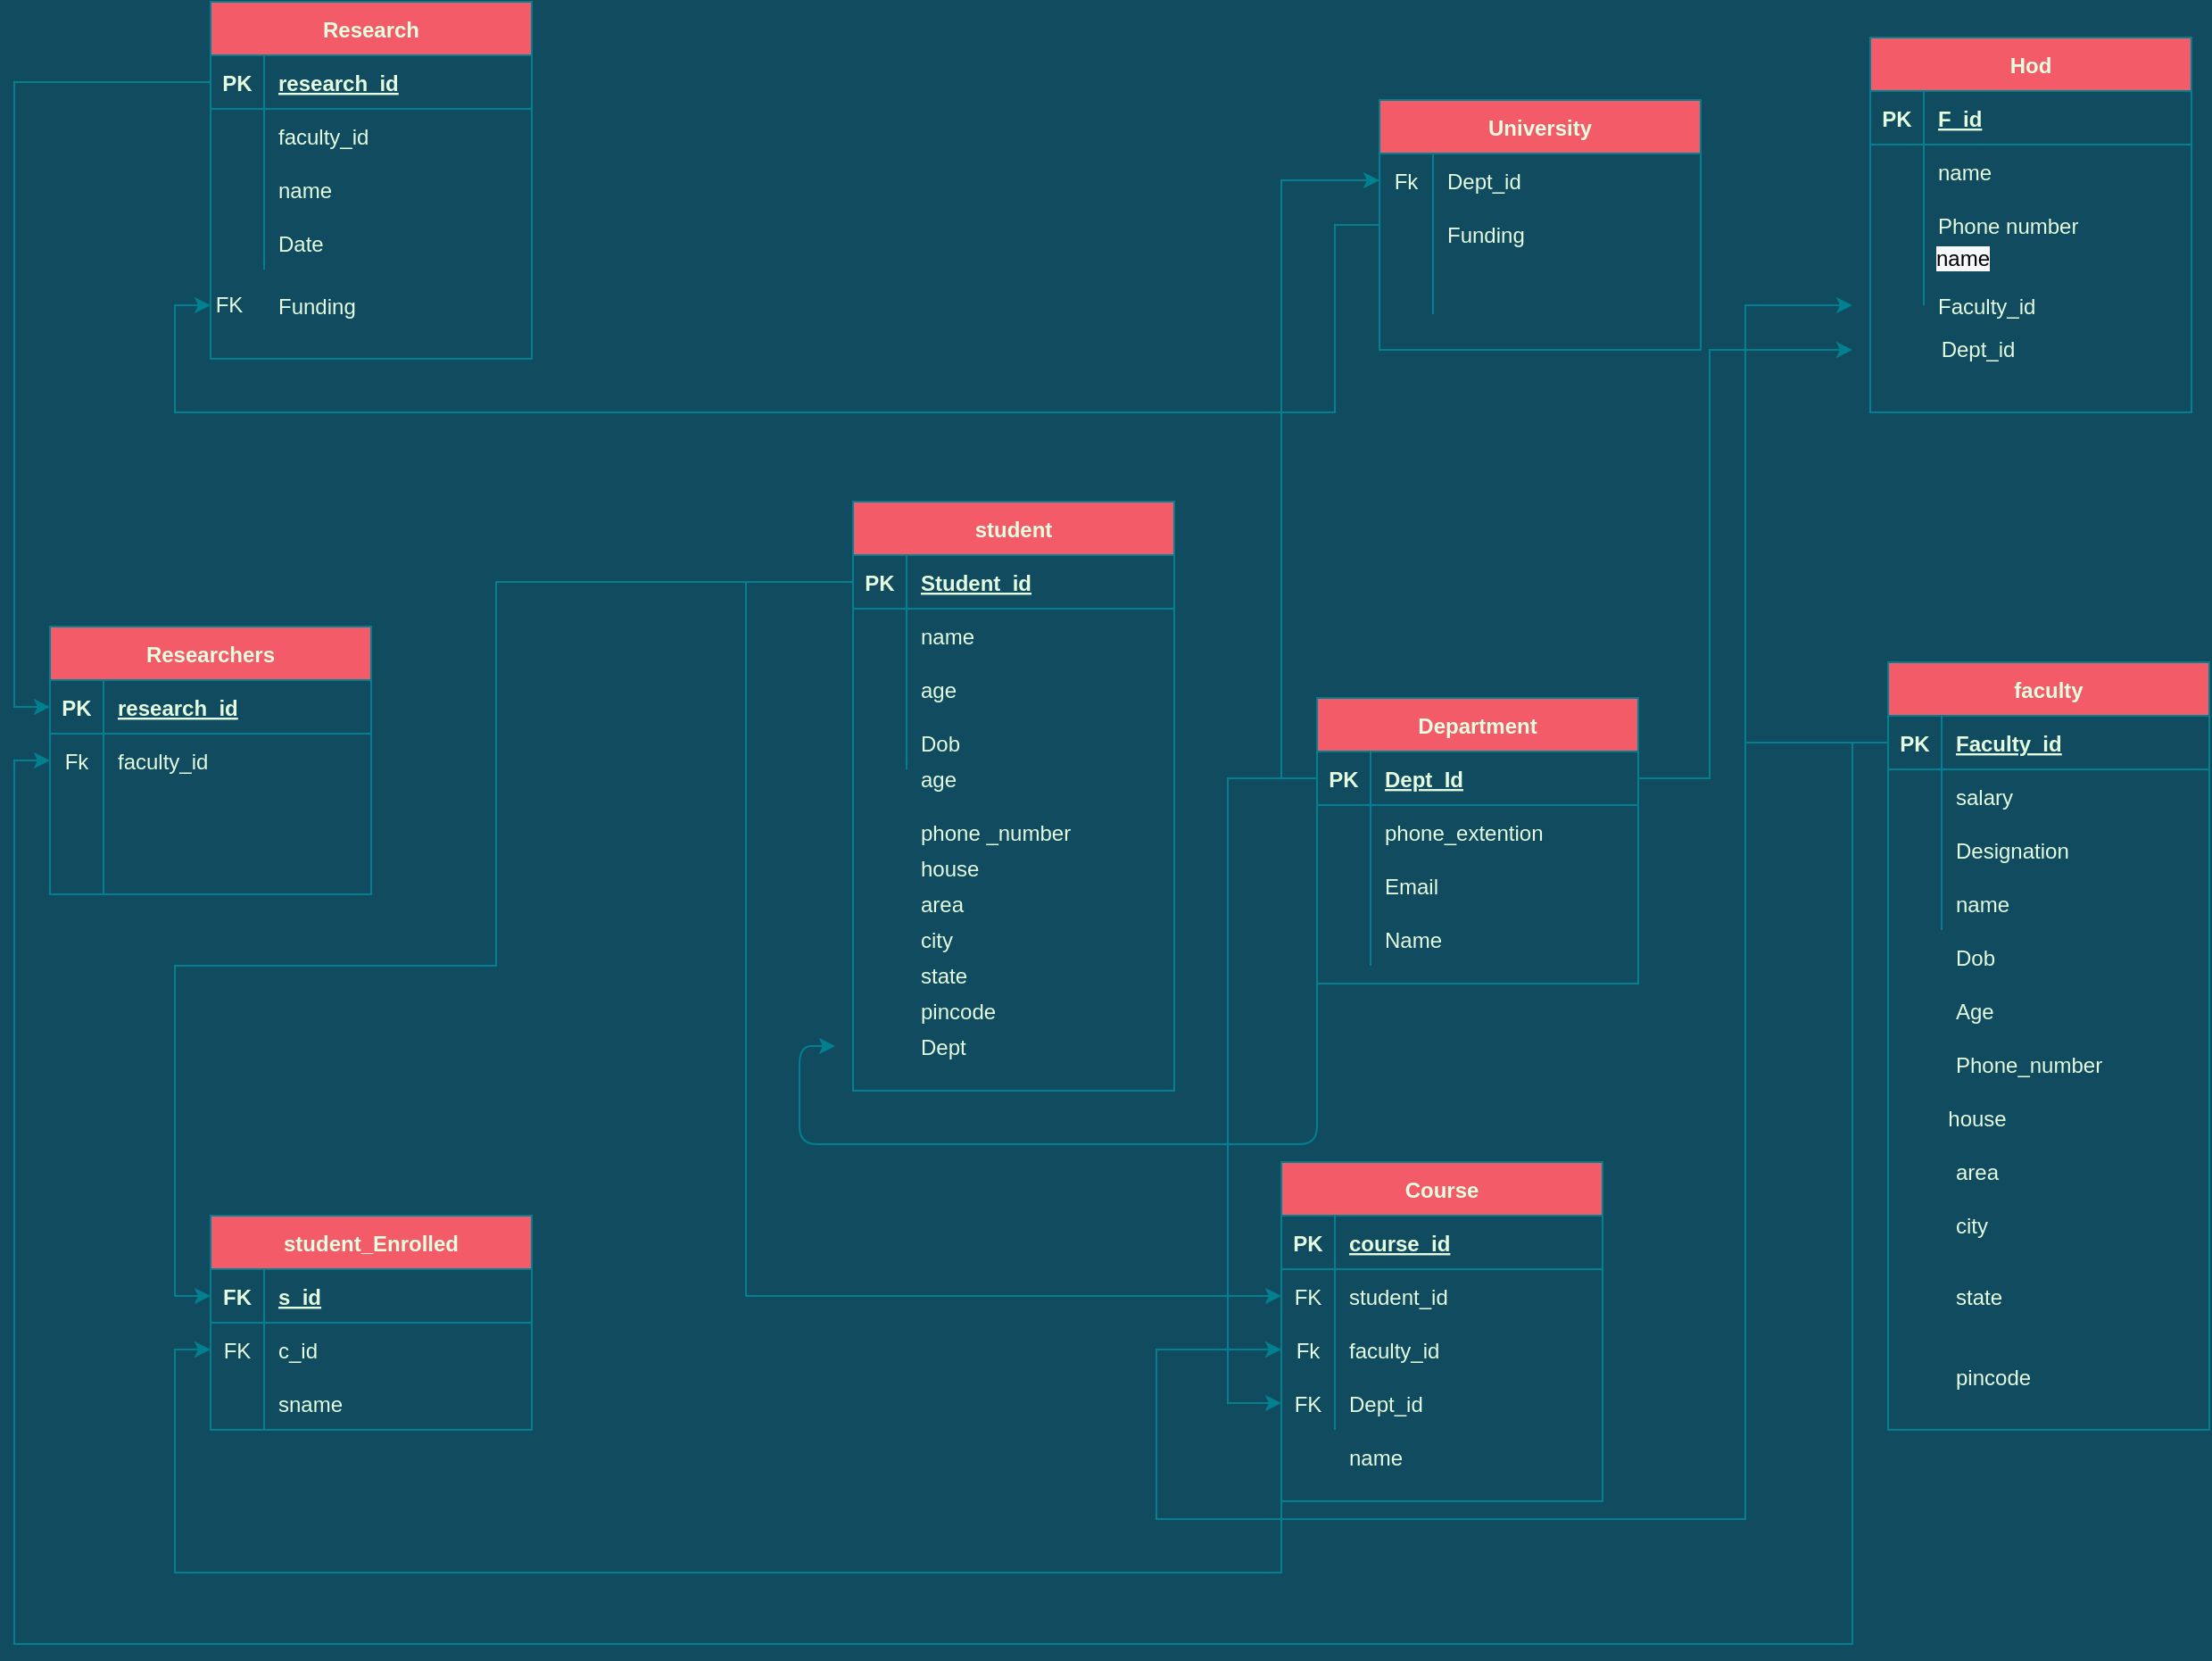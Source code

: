 <mxfile version="14.7.4" type="github">
  <diagram id="AIzQV7zUeaNafmBLSvh0" name="Page-1">
    <mxGraphModel dx="2231" dy="795" grid="1" gridSize="10" guides="1" tooltips="1" connect="1" arrows="1" fold="1" page="1" pageScale="1" pageWidth="850" pageHeight="1100" background="#114B5F" math="0" shadow="0">
      <root>
        <mxCell id="0" />
        <mxCell id="1" parent="0" />
        <mxCell id="xS_lr7cDpIve7zk9qNYF-29" value="student" style="shape=table;startSize=30;container=1;collapsible=1;childLayout=tableLayout;fixedRows=1;rowLines=0;fontStyle=1;align=center;resizeLast=1;fillColor=#F45B69;strokeColor=#028090;fontColor=#E4FDE1;" parent="1" vertex="1">
          <mxGeometry x="40" y="290" width="180" height="330" as="geometry" />
        </mxCell>
        <mxCell id="xS_lr7cDpIve7zk9qNYF-30" value="" style="shape=partialRectangle;collapsible=0;dropTarget=0;pointerEvents=0;fillColor=none;top=0;left=0;bottom=1;right=0;points=[[0,0.5],[1,0.5]];portConstraint=eastwest;strokeColor=#028090;fontColor=#E4FDE1;" parent="xS_lr7cDpIve7zk9qNYF-29" vertex="1">
          <mxGeometry y="30" width="180" height="30" as="geometry" />
        </mxCell>
        <mxCell id="xS_lr7cDpIve7zk9qNYF-31" value="PK" style="shape=partialRectangle;connectable=0;fillColor=none;top=0;left=0;bottom=0;right=0;fontStyle=1;overflow=hidden;strokeColor=#028090;fontColor=#E4FDE1;" parent="xS_lr7cDpIve7zk9qNYF-30" vertex="1">
          <mxGeometry width="30" height="30" as="geometry" />
        </mxCell>
        <mxCell id="xS_lr7cDpIve7zk9qNYF-32" value="Student_id" style="shape=partialRectangle;connectable=0;fillColor=none;top=0;left=0;bottom=0;right=0;align=left;spacingLeft=6;fontStyle=5;overflow=hidden;strokeColor=#028090;fontColor=#E4FDE1;" parent="xS_lr7cDpIve7zk9qNYF-30" vertex="1">
          <mxGeometry x="30" width="150" height="30" as="geometry" />
        </mxCell>
        <mxCell id="xS_lr7cDpIve7zk9qNYF-33" value="" style="shape=partialRectangle;collapsible=0;dropTarget=0;pointerEvents=0;fillColor=none;top=0;left=0;bottom=0;right=0;points=[[0,0.5],[1,0.5]];portConstraint=eastwest;strokeColor=#028090;fontColor=#E4FDE1;" parent="xS_lr7cDpIve7zk9qNYF-29" vertex="1">
          <mxGeometry y="60" width="180" height="30" as="geometry" />
        </mxCell>
        <mxCell id="xS_lr7cDpIve7zk9qNYF-34" value="" style="shape=partialRectangle;connectable=0;fillColor=none;top=0;left=0;bottom=0;right=0;editable=1;overflow=hidden;strokeColor=#028090;fontColor=#E4FDE1;" parent="xS_lr7cDpIve7zk9qNYF-33" vertex="1">
          <mxGeometry width="30" height="30" as="geometry" />
        </mxCell>
        <mxCell id="xS_lr7cDpIve7zk9qNYF-35" value="name" style="shape=partialRectangle;connectable=0;fillColor=none;top=0;left=0;bottom=0;right=0;align=left;spacingLeft=6;overflow=hidden;strokeColor=#028090;fontColor=#E4FDE1;" parent="xS_lr7cDpIve7zk9qNYF-33" vertex="1">
          <mxGeometry x="30" width="150" height="30" as="geometry" />
        </mxCell>
        <mxCell id="xS_lr7cDpIve7zk9qNYF-36" value="" style="shape=partialRectangle;collapsible=0;dropTarget=0;pointerEvents=0;fillColor=none;top=0;left=0;bottom=0;right=0;points=[[0,0.5],[1,0.5]];portConstraint=eastwest;strokeColor=#028090;fontColor=#E4FDE1;" parent="xS_lr7cDpIve7zk9qNYF-29" vertex="1">
          <mxGeometry y="90" width="180" height="30" as="geometry" />
        </mxCell>
        <mxCell id="xS_lr7cDpIve7zk9qNYF-37" value="" style="shape=partialRectangle;connectable=0;fillColor=none;top=0;left=0;bottom=0;right=0;editable=1;overflow=hidden;strokeColor=#028090;fontColor=#E4FDE1;" parent="xS_lr7cDpIve7zk9qNYF-36" vertex="1">
          <mxGeometry width="30" height="30" as="geometry" />
        </mxCell>
        <mxCell id="xS_lr7cDpIve7zk9qNYF-38" value="age" style="shape=partialRectangle;connectable=0;fillColor=none;top=0;left=0;bottom=0;right=0;align=left;spacingLeft=6;overflow=hidden;strokeColor=#028090;fontColor=#E4FDE1;" parent="xS_lr7cDpIve7zk9qNYF-36" vertex="1">
          <mxGeometry x="30" width="150" height="30" as="geometry" />
        </mxCell>
        <mxCell id="xS_lr7cDpIve7zk9qNYF-39" value="" style="shape=partialRectangle;collapsible=0;dropTarget=0;pointerEvents=0;fillColor=none;top=0;left=0;bottom=0;right=0;points=[[0,0.5],[1,0.5]];portConstraint=eastwest;strokeColor=#028090;fontColor=#E4FDE1;" parent="xS_lr7cDpIve7zk9qNYF-29" vertex="1">
          <mxGeometry y="120" width="180" height="30" as="geometry" />
        </mxCell>
        <mxCell id="xS_lr7cDpIve7zk9qNYF-40" value="" style="shape=partialRectangle;connectable=0;fillColor=none;top=0;left=0;bottom=0;right=0;editable=1;overflow=hidden;strokeColor=#028090;fontColor=#E4FDE1;" parent="xS_lr7cDpIve7zk9qNYF-39" vertex="1">
          <mxGeometry width="30" height="30" as="geometry" />
        </mxCell>
        <mxCell id="xS_lr7cDpIve7zk9qNYF-41" value="" style="shape=partialRectangle;connectable=0;fillColor=none;top=0;left=0;bottom=0;right=0;align=left;spacingLeft=6;overflow=hidden;strokeColor=#028090;fontColor=#E4FDE1;" parent="xS_lr7cDpIve7zk9qNYF-39" vertex="1">
          <mxGeometry x="30" width="150" height="30" as="geometry" />
        </mxCell>
        <mxCell id="xS_lr7cDpIve7zk9qNYF-46" value="faculty" style="shape=table;startSize=30;container=1;collapsible=1;childLayout=tableLayout;fixedRows=1;rowLines=0;fontStyle=1;align=center;resizeLast=1;fillColor=#F45B69;strokeColor=#028090;fontColor=#E4FDE1;" parent="1" vertex="1">
          <mxGeometry x="620" y="380" width="180" height="430" as="geometry" />
        </mxCell>
        <mxCell id="xS_lr7cDpIve7zk9qNYF-47" value="" style="shape=partialRectangle;collapsible=0;dropTarget=0;pointerEvents=0;fillColor=none;top=0;left=0;bottom=1;right=0;points=[[0,0.5],[1,0.5]];portConstraint=eastwest;strokeColor=#028090;fontColor=#E4FDE1;" parent="xS_lr7cDpIve7zk9qNYF-46" vertex="1">
          <mxGeometry y="30" width="180" height="30" as="geometry" />
        </mxCell>
        <mxCell id="xS_lr7cDpIve7zk9qNYF-48" value="PK" style="shape=partialRectangle;connectable=0;fillColor=none;top=0;left=0;bottom=0;right=0;fontStyle=1;overflow=hidden;strokeColor=#028090;fontColor=#E4FDE1;" parent="xS_lr7cDpIve7zk9qNYF-47" vertex="1">
          <mxGeometry width="30" height="30" as="geometry" />
        </mxCell>
        <mxCell id="xS_lr7cDpIve7zk9qNYF-49" value="Faculty_id" style="shape=partialRectangle;connectable=0;fillColor=none;top=0;left=0;bottom=0;right=0;align=left;spacingLeft=6;fontStyle=5;overflow=hidden;strokeColor=#028090;fontColor=#E4FDE1;" parent="xS_lr7cDpIve7zk9qNYF-47" vertex="1">
          <mxGeometry x="30" width="150" height="30" as="geometry" />
        </mxCell>
        <mxCell id="xS_lr7cDpIve7zk9qNYF-50" value="" style="shape=partialRectangle;collapsible=0;dropTarget=0;pointerEvents=0;fillColor=none;top=0;left=0;bottom=0;right=0;points=[[0,0.5],[1,0.5]];portConstraint=eastwest;strokeColor=#028090;fontColor=#E4FDE1;" parent="xS_lr7cDpIve7zk9qNYF-46" vertex="1">
          <mxGeometry y="60" width="180" height="30" as="geometry" />
        </mxCell>
        <mxCell id="xS_lr7cDpIve7zk9qNYF-51" value="" style="shape=partialRectangle;connectable=0;fillColor=none;top=0;left=0;bottom=0;right=0;editable=1;overflow=hidden;strokeColor=#028090;fontColor=#E4FDE1;" parent="xS_lr7cDpIve7zk9qNYF-50" vertex="1">
          <mxGeometry width="30" height="30" as="geometry" />
        </mxCell>
        <mxCell id="xS_lr7cDpIve7zk9qNYF-52" value="salary" style="shape=partialRectangle;connectable=0;fillColor=none;top=0;left=0;bottom=0;right=0;align=left;spacingLeft=6;overflow=hidden;strokeColor=#028090;fontColor=#E4FDE1;" parent="xS_lr7cDpIve7zk9qNYF-50" vertex="1">
          <mxGeometry x="30" width="150" height="30" as="geometry" />
        </mxCell>
        <mxCell id="xS_lr7cDpIve7zk9qNYF-53" value="" style="shape=partialRectangle;collapsible=0;dropTarget=0;pointerEvents=0;fillColor=none;top=0;left=0;bottom=0;right=0;points=[[0,0.5],[1,0.5]];portConstraint=eastwest;strokeColor=#028090;fontColor=#E4FDE1;" parent="xS_lr7cDpIve7zk9qNYF-46" vertex="1">
          <mxGeometry y="90" width="180" height="30" as="geometry" />
        </mxCell>
        <mxCell id="xS_lr7cDpIve7zk9qNYF-54" value="" style="shape=partialRectangle;connectable=0;fillColor=none;top=0;left=0;bottom=0;right=0;editable=1;overflow=hidden;strokeColor=#028090;fontColor=#E4FDE1;" parent="xS_lr7cDpIve7zk9qNYF-53" vertex="1">
          <mxGeometry width="30" height="30" as="geometry" />
        </mxCell>
        <mxCell id="xS_lr7cDpIve7zk9qNYF-55" value="Designation" style="shape=partialRectangle;connectable=0;fillColor=none;top=0;left=0;bottom=0;right=0;align=left;spacingLeft=6;overflow=hidden;strokeColor=#028090;fontColor=#E4FDE1;" parent="xS_lr7cDpIve7zk9qNYF-53" vertex="1">
          <mxGeometry x="30" width="150" height="30" as="geometry" />
        </mxCell>
        <mxCell id="xS_lr7cDpIve7zk9qNYF-56" value="" style="shape=partialRectangle;collapsible=0;dropTarget=0;pointerEvents=0;fillColor=none;top=0;left=0;bottom=0;right=0;points=[[0,0.5],[1,0.5]];portConstraint=eastwest;strokeColor=#028090;fontColor=#E4FDE1;" parent="xS_lr7cDpIve7zk9qNYF-46" vertex="1">
          <mxGeometry y="120" width="180" height="30" as="geometry" />
        </mxCell>
        <mxCell id="xS_lr7cDpIve7zk9qNYF-57" value="" style="shape=partialRectangle;connectable=0;fillColor=none;top=0;left=0;bottom=0;right=0;editable=1;overflow=hidden;strokeColor=#028090;fontColor=#E4FDE1;" parent="xS_lr7cDpIve7zk9qNYF-56" vertex="1">
          <mxGeometry width="30" height="30" as="geometry" />
        </mxCell>
        <mxCell id="xS_lr7cDpIve7zk9qNYF-58" value="name" style="shape=partialRectangle;connectable=0;fillColor=none;top=0;left=0;bottom=0;right=0;align=left;spacingLeft=6;overflow=hidden;strokeColor=#028090;fontColor=#E4FDE1;" parent="xS_lr7cDpIve7zk9qNYF-56" vertex="1">
          <mxGeometry x="30" width="150" height="30" as="geometry" />
        </mxCell>
        <mxCell id="xS_lr7cDpIve7zk9qNYF-59" value="" style="shape=partialRectangle;collapsible=0;dropTarget=0;pointerEvents=0;fillColor=none;top=0;left=0;bottom=0;right=0;points=[[0,0.5],[1,0.5]];portConstraint=eastwest;strokeColor=#028090;fontColor=#E4FDE1;" parent="1" vertex="1">
          <mxGeometry x="620" y="530" width="180" height="30" as="geometry" />
        </mxCell>
        <mxCell id="xS_lr7cDpIve7zk9qNYF-60" value="" style="shape=partialRectangle;connectable=0;fillColor=none;top=0;left=0;bottom=0;right=0;editable=1;overflow=hidden;strokeColor=#028090;fontColor=#E4FDE1;" parent="xS_lr7cDpIve7zk9qNYF-59" vertex="1">
          <mxGeometry width="30" height="30" as="geometry" />
        </mxCell>
        <mxCell id="xS_lr7cDpIve7zk9qNYF-61" value="Dob" style="shape=partialRectangle;connectable=0;fillColor=none;top=0;left=0;bottom=0;right=0;align=left;spacingLeft=6;overflow=hidden;strokeColor=#028090;fontColor=#E4FDE1;" parent="xS_lr7cDpIve7zk9qNYF-59" vertex="1">
          <mxGeometry x="30" width="150" height="30" as="geometry" />
        </mxCell>
        <mxCell id="xS_lr7cDpIve7zk9qNYF-62" value="" style="shape=partialRectangle;collapsible=0;dropTarget=0;pointerEvents=0;fillColor=none;top=0;left=0;bottom=0;right=0;points=[[0,0.5],[1,0.5]];portConstraint=eastwest;strokeColor=#028090;fontColor=#E4FDE1;" parent="1" vertex="1">
          <mxGeometry x="620" y="560" width="180" height="30" as="geometry" />
        </mxCell>
        <mxCell id="xS_lr7cDpIve7zk9qNYF-63" value="" style="shape=partialRectangle;connectable=0;fillColor=none;top=0;left=0;bottom=0;right=0;editable=1;overflow=hidden;strokeColor=#028090;fontColor=#E4FDE1;" parent="xS_lr7cDpIve7zk9qNYF-62" vertex="1">
          <mxGeometry width="30" height="30" as="geometry" />
        </mxCell>
        <mxCell id="xS_lr7cDpIve7zk9qNYF-64" value="" style="shape=partialRectangle;connectable=0;fillColor=none;top=0;left=0;bottom=0;right=0;align=left;spacingLeft=6;overflow=hidden;strokeColor=#028090;fontColor=#E4FDE1;" parent="xS_lr7cDpIve7zk9qNYF-62" vertex="1">
          <mxGeometry x="30" width="150" height="30" as="geometry" />
        </mxCell>
        <mxCell id="xS_lr7cDpIve7zk9qNYF-65" value="Course" style="shape=table;startSize=30;container=1;collapsible=1;childLayout=tableLayout;fixedRows=1;rowLines=0;fontStyle=1;align=center;resizeLast=1;fillColor=#F45B69;strokeColor=#028090;fontColor=#E4FDE1;" parent="1" vertex="1">
          <mxGeometry x="280" y="660" width="180" height="190" as="geometry" />
        </mxCell>
        <mxCell id="xS_lr7cDpIve7zk9qNYF-66" value="" style="shape=partialRectangle;collapsible=0;dropTarget=0;pointerEvents=0;fillColor=none;top=0;left=0;bottom=1;right=0;points=[[0,0.5],[1,0.5]];portConstraint=eastwest;strokeColor=#028090;fontColor=#E4FDE1;" parent="xS_lr7cDpIve7zk9qNYF-65" vertex="1">
          <mxGeometry y="30" width="180" height="30" as="geometry" />
        </mxCell>
        <mxCell id="xS_lr7cDpIve7zk9qNYF-67" value="PK" style="shape=partialRectangle;connectable=0;fillColor=none;top=0;left=0;bottom=0;right=0;fontStyle=1;overflow=hidden;strokeColor=#028090;fontColor=#E4FDE1;" parent="xS_lr7cDpIve7zk9qNYF-66" vertex="1">
          <mxGeometry width="30" height="30" as="geometry" />
        </mxCell>
        <mxCell id="xS_lr7cDpIve7zk9qNYF-68" value="course_id" style="shape=partialRectangle;connectable=0;fillColor=none;top=0;left=0;bottom=0;right=0;align=left;spacingLeft=6;fontStyle=5;overflow=hidden;strokeColor=#028090;fontColor=#E4FDE1;" parent="xS_lr7cDpIve7zk9qNYF-66" vertex="1">
          <mxGeometry x="30" width="150" height="30" as="geometry" />
        </mxCell>
        <mxCell id="xS_lr7cDpIve7zk9qNYF-69" value="" style="shape=partialRectangle;collapsible=0;dropTarget=0;pointerEvents=0;fillColor=none;top=0;left=0;bottom=0;right=0;points=[[0,0.5],[1,0.5]];portConstraint=eastwest;strokeColor=#028090;fontColor=#E4FDE1;" parent="xS_lr7cDpIve7zk9qNYF-65" vertex="1">
          <mxGeometry y="60" width="180" height="30" as="geometry" />
        </mxCell>
        <mxCell id="xS_lr7cDpIve7zk9qNYF-70" value="FK" style="shape=partialRectangle;connectable=0;fillColor=none;top=0;left=0;bottom=0;right=0;editable=1;overflow=hidden;strokeColor=#028090;fontColor=#E4FDE1;" parent="xS_lr7cDpIve7zk9qNYF-69" vertex="1">
          <mxGeometry width="30" height="30" as="geometry" />
        </mxCell>
        <mxCell id="xS_lr7cDpIve7zk9qNYF-71" value="student_id" style="shape=partialRectangle;connectable=0;fillColor=none;top=0;left=0;bottom=0;right=0;align=left;spacingLeft=6;overflow=hidden;strokeColor=#028090;fontColor=#E4FDE1;" parent="xS_lr7cDpIve7zk9qNYF-69" vertex="1">
          <mxGeometry x="30" width="150" height="30" as="geometry" />
        </mxCell>
        <mxCell id="xS_lr7cDpIve7zk9qNYF-72" value="" style="shape=partialRectangle;collapsible=0;dropTarget=0;pointerEvents=0;fillColor=none;top=0;left=0;bottom=0;right=0;points=[[0,0.5],[1,0.5]];portConstraint=eastwest;strokeColor=#028090;fontColor=#E4FDE1;" parent="xS_lr7cDpIve7zk9qNYF-65" vertex="1">
          <mxGeometry y="90" width="180" height="30" as="geometry" />
        </mxCell>
        <mxCell id="xS_lr7cDpIve7zk9qNYF-73" value="Fk" style="shape=partialRectangle;connectable=0;fillColor=none;top=0;left=0;bottom=0;right=0;editable=1;overflow=hidden;strokeColor=#028090;fontColor=#E4FDE1;" parent="xS_lr7cDpIve7zk9qNYF-72" vertex="1">
          <mxGeometry width="30" height="30" as="geometry" />
        </mxCell>
        <mxCell id="xS_lr7cDpIve7zk9qNYF-74" value="faculty_id" style="shape=partialRectangle;connectable=0;fillColor=none;top=0;left=0;bottom=0;right=0;align=left;spacingLeft=6;overflow=hidden;strokeColor=#028090;fontColor=#E4FDE1;" parent="xS_lr7cDpIve7zk9qNYF-72" vertex="1">
          <mxGeometry x="30" width="150" height="30" as="geometry" />
        </mxCell>
        <mxCell id="xS_lr7cDpIve7zk9qNYF-75" value="" style="shape=partialRectangle;collapsible=0;dropTarget=0;pointerEvents=0;fillColor=none;top=0;left=0;bottom=0;right=0;points=[[0,0.5],[1,0.5]];portConstraint=eastwest;strokeColor=#028090;fontColor=#E4FDE1;" parent="xS_lr7cDpIve7zk9qNYF-65" vertex="1">
          <mxGeometry y="120" width="180" height="30" as="geometry" />
        </mxCell>
        <mxCell id="xS_lr7cDpIve7zk9qNYF-76" value="FK" style="shape=partialRectangle;connectable=0;fillColor=none;top=0;left=0;bottom=0;right=0;editable=1;overflow=hidden;strokeColor=#028090;fontColor=#E4FDE1;" parent="xS_lr7cDpIve7zk9qNYF-75" vertex="1">
          <mxGeometry width="30" height="30" as="geometry" />
        </mxCell>
        <mxCell id="xS_lr7cDpIve7zk9qNYF-77" value="Dept_id" style="shape=partialRectangle;connectable=0;fillColor=none;top=0;left=0;bottom=0;right=0;align=left;spacingLeft=6;overflow=hidden;strokeColor=#028090;fontColor=#E4FDE1;" parent="xS_lr7cDpIve7zk9qNYF-75" vertex="1">
          <mxGeometry x="30" width="150" height="30" as="geometry" />
        </mxCell>
        <mxCell id="xS_lr7cDpIve7zk9qNYF-78" value="" style="shape=partialRectangle;collapsible=0;dropTarget=0;pointerEvents=0;fillColor=none;top=0;left=0;bottom=0;right=0;points=[[0,0.5],[1,0.5]];portConstraint=eastwest;strokeColor=#028090;fontColor=#E4FDE1;" parent="1" vertex="1">
          <mxGeometry x="40" y="410" width="180" height="30" as="geometry" />
        </mxCell>
        <mxCell id="xS_lr7cDpIve7zk9qNYF-79" value="" style="shape=partialRectangle;connectable=0;fillColor=none;top=0;left=0;bottom=0;right=0;editable=1;overflow=hidden;strokeColor=#028090;fontColor=#E4FDE1;" parent="xS_lr7cDpIve7zk9qNYF-78" vertex="1">
          <mxGeometry width="30" height="30" as="geometry" />
        </mxCell>
        <mxCell id="xS_lr7cDpIve7zk9qNYF-80" value="Dob" style="shape=partialRectangle;connectable=0;fillColor=none;top=0;left=0;bottom=0;right=0;align=left;spacingLeft=6;overflow=hidden;strokeColor=#028090;fontColor=#E4FDE1;" parent="xS_lr7cDpIve7zk9qNYF-78" vertex="1">
          <mxGeometry x="30" width="150" height="30" as="geometry" />
        </mxCell>
        <mxCell id="xS_lr7cDpIve7zk9qNYF-81" value="" style="shape=partialRectangle;collapsible=0;dropTarget=0;pointerEvents=0;fillColor=none;top=0;left=0;bottom=0;right=0;points=[[0,0.5],[1,0.5]];portConstraint=eastwest;strokeColor=#028090;fontColor=#E4FDE1;" parent="1" vertex="1">
          <mxGeometry x="40" y="460" width="180" height="30" as="geometry" />
        </mxCell>
        <mxCell id="xS_lr7cDpIve7zk9qNYF-82" value="" style="shape=partialRectangle;connectable=0;fillColor=none;top=0;left=0;bottom=0;right=0;editable=1;overflow=hidden;strokeColor=#028090;fontColor=#E4FDE1;" parent="xS_lr7cDpIve7zk9qNYF-81" vertex="1">
          <mxGeometry width="30" height="30" as="geometry" />
        </mxCell>
        <mxCell id="xS_lr7cDpIve7zk9qNYF-83" value="phone _number" style="shape=partialRectangle;connectable=0;fillColor=none;top=0;left=0;bottom=0;right=0;align=left;spacingLeft=6;overflow=hidden;strokeColor=#028090;fontColor=#E4FDE1;" parent="xS_lr7cDpIve7zk9qNYF-81" vertex="1">
          <mxGeometry x="30" width="150" height="30" as="geometry" />
        </mxCell>
        <mxCell id="xS_lr7cDpIve7zk9qNYF-84" value="" style="shape=partialRectangle;collapsible=0;dropTarget=0;pointerEvents=0;fillColor=none;top=0;left=0;bottom=0;right=0;points=[[0,0.5],[1,0.5]];portConstraint=eastwest;strokeColor=#028090;fontColor=#E4FDE1;" parent="1" vertex="1">
          <mxGeometry x="620" y="560" width="180" height="30" as="geometry" />
        </mxCell>
        <mxCell id="xS_lr7cDpIve7zk9qNYF-85" value="" style="shape=partialRectangle;connectable=0;fillColor=none;top=0;left=0;bottom=0;right=0;editable=1;overflow=hidden;strokeColor=#028090;fontColor=#E4FDE1;" parent="xS_lr7cDpIve7zk9qNYF-84" vertex="1">
          <mxGeometry width="30" height="30" as="geometry" />
        </mxCell>
        <mxCell id="xS_lr7cDpIve7zk9qNYF-86" value="Age" style="shape=partialRectangle;connectable=0;fillColor=none;top=0;left=0;bottom=0;right=0;align=left;spacingLeft=6;overflow=hidden;strokeColor=#028090;fontColor=#E4FDE1;" parent="xS_lr7cDpIve7zk9qNYF-84" vertex="1">
          <mxGeometry x="30" width="150" height="30" as="geometry" />
        </mxCell>
        <mxCell id="xS_lr7cDpIve7zk9qNYF-100" value="Department" style="shape=table;startSize=30;container=1;collapsible=1;childLayout=tableLayout;fixedRows=1;rowLines=0;fontStyle=1;align=center;resizeLast=1;fillColor=#F45B69;strokeColor=#028090;fontColor=#E4FDE1;" parent="1" vertex="1">
          <mxGeometry x="300" y="400" width="180" height="160" as="geometry" />
        </mxCell>
        <mxCell id="xS_lr7cDpIve7zk9qNYF-101" value="" style="shape=partialRectangle;collapsible=0;dropTarget=0;pointerEvents=0;fillColor=none;top=0;left=0;bottom=1;right=0;points=[[0,0.5],[1,0.5]];portConstraint=eastwest;strokeColor=#028090;fontColor=#E4FDE1;" parent="xS_lr7cDpIve7zk9qNYF-100" vertex="1">
          <mxGeometry y="30" width="180" height="30" as="geometry" />
        </mxCell>
        <mxCell id="xS_lr7cDpIve7zk9qNYF-102" value="PK" style="shape=partialRectangle;connectable=0;fillColor=none;top=0;left=0;bottom=0;right=0;fontStyle=1;overflow=hidden;strokeColor=#028090;fontColor=#E4FDE1;" parent="xS_lr7cDpIve7zk9qNYF-101" vertex="1">
          <mxGeometry width="30" height="30" as="geometry" />
        </mxCell>
        <mxCell id="xS_lr7cDpIve7zk9qNYF-103" value="Dept_Id" style="shape=partialRectangle;connectable=0;fillColor=none;top=0;left=0;bottom=0;right=0;align=left;spacingLeft=6;fontStyle=5;overflow=hidden;strokeColor=#028090;fontColor=#E4FDE1;" parent="xS_lr7cDpIve7zk9qNYF-101" vertex="1">
          <mxGeometry x="30" width="150" height="30" as="geometry" />
        </mxCell>
        <mxCell id="xS_lr7cDpIve7zk9qNYF-104" value="" style="shape=partialRectangle;collapsible=0;dropTarget=0;pointerEvents=0;fillColor=none;top=0;left=0;bottom=0;right=0;points=[[0,0.5],[1,0.5]];portConstraint=eastwest;strokeColor=#028090;fontColor=#E4FDE1;" parent="xS_lr7cDpIve7zk9qNYF-100" vertex="1">
          <mxGeometry y="60" width="180" height="30" as="geometry" />
        </mxCell>
        <mxCell id="xS_lr7cDpIve7zk9qNYF-105" value="" style="shape=partialRectangle;connectable=0;fillColor=none;top=0;left=0;bottom=0;right=0;editable=1;overflow=hidden;strokeColor=#028090;fontColor=#E4FDE1;" parent="xS_lr7cDpIve7zk9qNYF-104" vertex="1">
          <mxGeometry width="30" height="30" as="geometry" />
        </mxCell>
        <mxCell id="xS_lr7cDpIve7zk9qNYF-106" value="phone_extention" style="shape=partialRectangle;connectable=0;fillColor=none;top=0;left=0;bottom=0;right=0;align=left;spacingLeft=6;overflow=hidden;strokeColor=#028090;fontColor=#E4FDE1;" parent="xS_lr7cDpIve7zk9qNYF-104" vertex="1">
          <mxGeometry x="30" width="150" height="30" as="geometry" />
        </mxCell>
        <mxCell id="xS_lr7cDpIve7zk9qNYF-107" value="" style="shape=partialRectangle;collapsible=0;dropTarget=0;pointerEvents=0;fillColor=none;top=0;left=0;bottom=0;right=0;points=[[0,0.5],[1,0.5]];portConstraint=eastwest;strokeColor=#028090;fontColor=#E4FDE1;" parent="xS_lr7cDpIve7zk9qNYF-100" vertex="1">
          <mxGeometry y="90" width="180" height="30" as="geometry" />
        </mxCell>
        <mxCell id="xS_lr7cDpIve7zk9qNYF-108" value="" style="shape=partialRectangle;connectable=0;fillColor=none;top=0;left=0;bottom=0;right=0;editable=1;overflow=hidden;strokeColor=#028090;fontColor=#E4FDE1;" parent="xS_lr7cDpIve7zk9qNYF-107" vertex="1">
          <mxGeometry width="30" height="30" as="geometry" />
        </mxCell>
        <mxCell id="xS_lr7cDpIve7zk9qNYF-109" value="Email" style="shape=partialRectangle;connectable=0;fillColor=none;top=0;left=0;bottom=0;right=0;align=left;spacingLeft=6;overflow=hidden;strokeColor=#028090;fontColor=#E4FDE1;" parent="xS_lr7cDpIve7zk9qNYF-107" vertex="1">
          <mxGeometry x="30" width="150" height="30" as="geometry" />
        </mxCell>
        <mxCell id="xS_lr7cDpIve7zk9qNYF-110" value="" style="shape=partialRectangle;collapsible=0;dropTarget=0;pointerEvents=0;fillColor=none;top=0;left=0;bottom=0;right=0;points=[[0,0.5],[1,0.5]];portConstraint=eastwest;strokeColor=#028090;fontColor=#E4FDE1;" parent="xS_lr7cDpIve7zk9qNYF-100" vertex="1">
          <mxGeometry y="120" width="180" height="30" as="geometry" />
        </mxCell>
        <mxCell id="xS_lr7cDpIve7zk9qNYF-111" value="" style="shape=partialRectangle;connectable=0;fillColor=none;top=0;left=0;bottom=0;right=0;editable=1;overflow=hidden;strokeColor=#028090;fontColor=#E4FDE1;" parent="xS_lr7cDpIve7zk9qNYF-110" vertex="1">
          <mxGeometry width="30" height="30" as="geometry" />
        </mxCell>
        <mxCell id="xS_lr7cDpIve7zk9qNYF-112" value="Name" style="shape=partialRectangle;connectable=0;fillColor=none;top=0;left=0;bottom=0;right=0;align=left;spacingLeft=6;overflow=hidden;strokeColor=#028090;fontColor=#E4FDE1;" parent="xS_lr7cDpIve7zk9qNYF-110" vertex="1">
          <mxGeometry x="30" width="150" height="30" as="geometry" />
        </mxCell>
        <mxCell id="xS_lr7cDpIve7zk9qNYF-113" value="University" style="shape=table;startSize=30;container=1;collapsible=1;childLayout=tableLayout;fixedRows=1;rowLines=0;fontStyle=1;align=center;resizeLast=1;fillColor=#F45B69;strokeColor=#028090;fontColor=#E4FDE1;" parent="1" vertex="1">
          <mxGeometry x="335" y="65" width="180" height="140" as="geometry" />
        </mxCell>
        <mxCell id="xS_lr7cDpIve7zk9qNYF-117" value="" style="shape=partialRectangle;collapsible=0;dropTarget=0;pointerEvents=0;fillColor=none;top=0;left=0;bottom=0;right=0;points=[[0,0.5],[1,0.5]];portConstraint=eastwest;strokeColor=#028090;fontColor=#E4FDE1;" parent="xS_lr7cDpIve7zk9qNYF-113" vertex="1">
          <mxGeometry y="30" width="180" height="30" as="geometry" />
        </mxCell>
        <mxCell id="xS_lr7cDpIve7zk9qNYF-118" value="Fk" style="shape=partialRectangle;connectable=0;fillColor=none;top=0;left=0;bottom=0;right=0;editable=1;overflow=hidden;strokeColor=#028090;fontColor=#E4FDE1;" parent="xS_lr7cDpIve7zk9qNYF-117" vertex="1">
          <mxGeometry width="30" height="30" as="geometry" />
        </mxCell>
        <mxCell id="xS_lr7cDpIve7zk9qNYF-119" value="Dept_id" style="shape=partialRectangle;connectable=0;fillColor=none;top=0;left=0;bottom=0;right=0;align=left;spacingLeft=6;overflow=hidden;strokeColor=#028090;fontColor=#E4FDE1;" parent="xS_lr7cDpIve7zk9qNYF-117" vertex="1">
          <mxGeometry x="30" width="150" height="30" as="geometry" />
        </mxCell>
        <mxCell id="xS_lr7cDpIve7zk9qNYF-120" value="" style="shape=partialRectangle;collapsible=0;dropTarget=0;pointerEvents=0;fillColor=none;top=0;left=0;bottom=0;right=0;points=[[0,0.5],[1,0.5]];portConstraint=eastwest;strokeColor=#028090;fontColor=#E4FDE1;" parent="xS_lr7cDpIve7zk9qNYF-113" vertex="1">
          <mxGeometry y="60" width="180" height="30" as="geometry" />
        </mxCell>
        <mxCell id="xS_lr7cDpIve7zk9qNYF-121" value="" style="shape=partialRectangle;connectable=0;fillColor=none;top=0;left=0;bottom=0;right=0;editable=1;overflow=hidden;strokeColor=#028090;fontColor=#E4FDE1;" parent="xS_lr7cDpIve7zk9qNYF-120" vertex="1">
          <mxGeometry width="30" height="30" as="geometry" />
        </mxCell>
        <mxCell id="xS_lr7cDpIve7zk9qNYF-122" value="Funding" style="shape=partialRectangle;connectable=0;fillColor=none;top=0;left=0;bottom=0;right=0;align=left;spacingLeft=6;overflow=hidden;strokeColor=#028090;fontColor=#E4FDE1;" parent="xS_lr7cDpIve7zk9qNYF-120" vertex="1">
          <mxGeometry x="30" width="150" height="30" as="geometry" />
        </mxCell>
        <mxCell id="xS_lr7cDpIve7zk9qNYF-123" value="" style="shape=partialRectangle;collapsible=0;dropTarget=0;pointerEvents=0;fillColor=none;top=0;left=0;bottom=0;right=0;points=[[0,0.5],[1,0.5]];portConstraint=eastwest;strokeColor=#028090;fontColor=#E4FDE1;" parent="xS_lr7cDpIve7zk9qNYF-113" vertex="1">
          <mxGeometry y="90" width="180" height="30" as="geometry" />
        </mxCell>
        <mxCell id="xS_lr7cDpIve7zk9qNYF-124" value="" style="shape=partialRectangle;connectable=0;fillColor=none;top=0;left=0;bottom=0;right=0;editable=1;overflow=hidden;strokeColor=#028090;fontColor=#E4FDE1;" parent="xS_lr7cDpIve7zk9qNYF-123" vertex="1">
          <mxGeometry width="30" height="30" as="geometry" />
        </mxCell>
        <mxCell id="xS_lr7cDpIve7zk9qNYF-125" value="" style="shape=partialRectangle;connectable=0;fillColor=none;top=0;left=0;bottom=0;right=0;align=left;spacingLeft=6;overflow=hidden;strokeColor=#028090;fontColor=#E4FDE1;" parent="xS_lr7cDpIve7zk9qNYF-123" vertex="1">
          <mxGeometry x="30" width="150" height="30" as="geometry" />
        </mxCell>
        <mxCell id="xS_lr7cDpIve7zk9qNYF-126" value="name" style="shape=partialRectangle;connectable=0;fillColor=none;top=0;left=0;bottom=0;right=0;align=left;spacingLeft=6;overflow=hidden;strokeColor=#028090;fontColor=#E4FDE1;" parent="1" vertex="1">
          <mxGeometry x="310" y="810" width="150" height="30" as="geometry" />
        </mxCell>
        <mxCell id="xS_lr7cDpIve7zk9qNYF-127" value="house" style="shape=partialRectangle;collapsible=0;dropTarget=0;pointerEvents=0;fillColor=none;top=0;left=0;bottom=0;right=0;points=[[0,0.5],[1,0.5]];portConstraint=eastwest;strokeColor=#028090;fontColor=#E4FDE1;" parent="1" vertex="1">
          <mxGeometry x="580" y="620" width="180" height="30" as="geometry" />
        </mxCell>
        <mxCell id="xS_lr7cDpIve7zk9qNYF-128" value="" style="shape=partialRectangle;connectable=0;fillColor=none;top=0;left=0;bottom=0;right=0;editable=1;overflow=hidden;strokeColor=#028090;fontColor=#E4FDE1;" parent="xS_lr7cDpIve7zk9qNYF-127" vertex="1">
          <mxGeometry width="30" height="30" as="geometry" />
        </mxCell>
        <mxCell id="xS_lr7cDpIve7zk9qNYF-129" value="" style="shape=partialRectangle;connectable=0;fillColor=none;top=0;left=0;bottom=0;right=0;align=left;spacingLeft=6;overflow=hidden;strokeColor=#028090;fontColor=#E4FDE1;" parent="xS_lr7cDpIve7zk9qNYF-127" vertex="1">
          <mxGeometry x="30" width="150" height="30" as="geometry" />
        </mxCell>
        <mxCell id="xS_lr7cDpIve7zk9qNYF-130" value="" style="shape=partialRectangle;collapsible=0;dropTarget=0;pointerEvents=0;fillColor=none;top=0;left=0;bottom=0;right=0;points=[[0,0.5],[1,0.5]];portConstraint=eastwest;strokeColor=#028090;fontColor=#E4FDE1;" parent="1" vertex="1">
          <mxGeometry x="620" y="650" width="180" height="30" as="geometry" />
        </mxCell>
        <mxCell id="xS_lr7cDpIve7zk9qNYF-131" value="" style="shape=partialRectangle;connectable=0;fillColor=none;top=0;left=0;bottom=0;right=0;editable=1;overflow=hidden;strokeColor=#028090;fontColor=#E4FDE1;" parent="xS_lr7cDpIve7zk9qNYF-130" vertex="1">
          <mxGeometry width="30" height="30" as="geometry" />
        </mxCell>
        <mxCell id="xS_lr7cDpIve7zk9qNYF-132" value="area" style="shape=partialRectangle;connectable=0;fillColor=none;top=0;left=0;bottom=0;right=0;align=left;spacingLeft=6;overflow=hidden;strokeColor=#028090;fontColor=#E4FDE1;" parent="xS_lr7cDpIve7zk9qNYF-130" vertex="1">
          <mxGeometry x="30" width="150" height="30" as="geometry" />
        </mxCell>
        <mxCell id="xS_lr7cDpIve7zk9qNYF-133" value="" style="shape=partialRectangle;collapsible=0;dropTarget=0;pointerEvents=0;fillColor=none;top=0;left=0;bottom=0;right=0;points=[[0,0.5],[1,0.5]];portConstraint=eastwest;strokeColor=#028090;fontColor=#E4FDE1;" parent="1" vertex="1">
          <mxGeometry x="620" y="770" width="180" height="20" as="geometry" />
        </mxCell>
        <mxCell id="xS_lr7cDpIve7zk9qNYF-134" value="" style="shape=partialRectangle;connectable=0;fillColor=none;top=0;left=0;bottom=0;right=0;editable=1;overflow=hidden;strokeColor=#028090;fontColor=#E4FDE1;" parent="xS_lr7cDpIve7zk9qNYF-133" vertex="1">
          <mxGeometry width="30" height="20" as="geometry" />
        </mxCell>
        <mxCell id="xS_lr7cDpIve7zk9qNYF-135" value="pincode" style="shape=partialRectangle;connectable=0;fillColor=none;top=0;left=0;bottom=0;right=0;align=left;spacingLeft=6;overflow=hidden;strokeColor=#028090;fontColor=#E4FDE1;" parent="xS_lr7cDpIve7zk9qNYF-133" vertex="1">
          <mxGeometry x="30" width="150" height="20" as="geometry" />
        </mxCell>
        <mxCell id="xS_lr7cDpIve7zk9qNYF-136" value="" style="shape=partialRectangle;collapsible=0;dropTarget=0;pointerEvents=0;fillColor=none;top=0;left=0;bottom=0;right=0;points=[[0,0.5],[1,0.5]];portConstraint=eastwest;strokeColor=#028090;fontColor=#E4FDE1;" parent="1" vertex="1">
          <mxGeometry x="620" y="680" width="180" height="30" as="geometry" />
        </mxCell>
        <mxCell id="xS_lr7cDpIve7zk9qNYF-137" value="" style="shape=partialRectangle;connectable=0;fillColor=none;top=0;left=0;bottom=0;right=0;editable=1;overflow=hidden;strokeColor=#028090;fontColor=#E4FDE1;" parent="xS_lr7cDpIve7zk9qNYF-136" vertex="1">
          <mxGeometry width="30" height="30" as="geometry" />
        </mxCell>
        <mxCell id="xS_lr7cDpIve7zk9qNYF-138" value="city" style="shape=partialRectangle;connectable=0;fillColor=none;top=0;left=0;bottom=0;right=0;align=left;spacingLeft=6;overflow=hidden;strokeColor=#028090;fontColor=#E4FDE1;" parent="xS_lr7cDpIve7zk9qNYF-136" vertex="1">
          <mxGeometry x="30" width="150" height="30" as="geometry" />
        </mxCell>
        <mxCell id="xS_lr7cDpIve7zk9qNYF-142" value="" style="shape=partialRectangle;collapsible=0;dropTarget=0;pointerEvents=0;fillColor=none;top=0;left=0;bottom=0;right=0;points=[[0,0.5],[1,0.5]];portConstraint=eastwest;strokeColor=#028090;fontColor=#E4FDE1;" parent="1" vertex="1">
          <mxGeometry x="620" y="720" width="180" height="30" as="geometry" />
        </mxCell>
        <mxCell id="xS_lr7cDpIve7zk9qNYF-143" value="" style="shape=partialRectangle;connectable=0;fillColor=none;top=0;left=0;bottom=0;right=0;editable=1;overflow=hidden;strokeColor=#028090;fontColor=#E4FDE1;" parent="xS_lr7cDpIve7zk9qNYF-142" vertex="1">
          <mxGeometry width="30" height="30" as="geometry" />
        </mxCell>
        <mxCell id="xS_lr7cDpIve7zk9qNYF-144" value="state" style="shape=partialRectangle;connectable=0;fillColor=none;top=0;left=0;bottom=0;right=0;align=left;spacingLeft=6;overflow=hidden;strokeColor=#028090;fontColor=#E4FDE1;" parent="xS_lr7cDpIve7zk9qNYF-142" vertex="1">
          <mxGeometry x="30" width="150" height="30" as="geometry" />
        </mxCell>
        <mxCell id="xS_lr7cDpIve7zk9qNYF-145" value="" style="shape=partialRectangle;collapsible=0;dropTarget=0;pointerEvents=0;fillColor=none;top=0;left=0;bottom=0;right=0;points=[[0,0.5],[1,0.5]];portConstraint=eastwest;strokeColor=#028090;fontColor=#E4FDE1;" parent="1" vertex="1">
          <mxGeometry x="620" y="590" width="180" height="30" as="geometry" />
        </mxCell>
        <mxCell id="xS_lr7cDpIve7zk9qNYF-146" value="" style="shape=partialRectangle;connectable=0;fillColor=none;top=0;left=0;bottom=0;right=0;editable=1;overflow=hidden;strokeColor=#028090;fontColor=#E4FDE1;" parent="xS_lr7cDpIve7zk9qNYF-145" vertex="1">
          <mxGeometry width="30" height="30" as="geometry" />
        </mxCell>
        <mxCell id="xS_lr7cDpIve7zk9qNYF-147" value="Phone_number" style="shape=partialRectangle;connectable=0;fillColor=none;top=0;left=0;bottom=0;right=0;align=left;spacingLeft=6;overflow=hidden;strokeColor=#028090;fontColor=#E4FDE1;" parent="xS_lr7cDpIve7zk9qNYF-145" vertex="1">
          <mxGeometry x="30" width="150" height="30" as="geometry" />
        </mxCell>
        <mxCell id="xS_lr7cDpIve7zk9qNYF-150" value="" style="shape=partialRectangle;collapsible=0;dropTarget=0;pointerEvents=0;fillColor=none;top=0;left=0;bottom=0;right=0;points=[[0,0.5],[1,0.5]];portConstraint=eastwest;strokeColor=#028090;fontColor=#E4FDE1;" parent="1" vertex="1">
          <mxGeometry x="40" y="480" width="180" height="30" as="geometry" />
        </mxCell>
        <mxCell id="xS_lr7cDpIve7zk9qNYF-151" value="" style="shape=partialRectangle;connectable=0;fillColor=none;top=0;left=0;bottom=0;right=0;editable=1;overflow=hidden;strokeColor=#028090;fontColor=#E4FDE1;" parent="xS_lr7cDpIve7zk9qNYF-150" vertex="1">
          <mxGeometry width="30" height="30" as="geometry" />
        </mxCell>
        <mxCell id="xS_lr7cDpIve7zk9qNYF-152" value="house" style="shape=partialRectangle;connectable=0;fillColor=none;top=0;left=0;bottom=0;right=0;align=left;spacingLeft=6;overflow=hidden;strokeColor=#028090;fontColor=#E4FDE1;" parent="xS_lr7cDpIve7zk9qNYF-150" vertex="1">
          <mxGeometry x="30" width="150" height="30" as="geometry" />
        </mxCell>
        <mxCell id="xS_lr7cDpIve7zk9qNYF-153" value="" style="shape=partialRectangle;collapsible=0;dropTarget=0;pointerEvents=0;fillColor=none;top=0;left=0;bottom=0;right=0;points=[[0,0.5],[1,0.5]];portConstraint=eastwest;strokeColor=#028090;fontColor=#E4FDE1;" parent="1" vertex="1">
          <mxGeometry x="40" y="430" width="180" height="30" as="geometry" />
        </mxCell>
        <mxCell id="xS_lr7cDpIve7zk9qNYF-154" value="" style="shape=partialRectangle;connectable=0;fillColor=none;top=0;left=0;bottom=0;right=0;editable=1;overflow=hidden;strokeColor=#028090;fontColor=#E4FDE1;" parent="xS_lr7cDpIve7zk9qNYF-153" vertex="1">
          <mxGeometry width="30" height="30" as="geometry" />
        </mxCell>
        <mxCell id="xS_lr7cDpIve7zk9qNYF-155" value="age" style="shape=partialRectangle;connectable=0;fillColor=none;top=0;left=0;bottom=0;right=0;align=left;spacingLeft=6;overflow=hidden;strokeColor=#028090;fontColor=#E4FDE1;" parent="xS_lr7cDpIve7zk9qNYF-153" vertex="1">
          <mxGeometry x="30" width="150" height="30" as="geometry" />
        </mxCell>
        <mxCell id="xS_lr7cDpIve7zk9qNYF-156" style="edgeStyle=orthogonalEdgeStyle;rounded=0;orthogonalLoop=1;jettySize=auto;html=1;exitX=0;exitY=0.5;exitDx=0;exitDy=0;entryX=0;entryY=0.5;entryDx=0;entryDy=0;strokeColor=#028090;fontColor=#E4FDE1;labelBackgroundColor=#114B5F;" parent="1" source="xS_lr7cDpIve7zk9qNYF-30" target="xS_lr7cDpIve7zk9qNYF-69" edge="1">
          <mxGeometry relative="1" as="geometry">
            <mxPoint x="270" y="740" as="targetPoint" />
            <Array as="points">
              <mxPoint x="-20" y="335" />
              <mxPoint x="-20" y="735" />
            </Array>
          </mxGeometry>
        </mxCell>
        <mxCell id="xS_lr7cDpIve7zk9qNYF-157" style="edgeStyle=orthogonalEdgeStyle;rounded=0;orthogonalLoop=1;jettySize=auto;html=1;exitX=0;exitY=0.5;exitDx=0;exitDy=0;entryX=0;entryY=0.5;entryDx=0;entryDy=0;strokeColor=#028090;fontColor=#E4FDE1;labelBackgroundColor=#114B5F;" parent="1" source="xS_lr7cDpIve7zk9qNYF-47" target="xS_lr7cDpIve7zk9qNYF-72" edge="1">
          <mxGeometry relative="1" as="geometry">
            <mxPoint x="210" y="760" as="targetPoint" />
            <Array as="points">
              <mxPoint x="540" y="425" />
              <mxPoint x="540" y="860" />
              <mxPoint x="210" y="860" />
              <mxPoint x="210" y="765" />
            </Array>
          </mxGeometry>
        </mxCell>
        <mxCell id="xS_lr7cDpIve7zk9qNYF-159" style="edgeStyle=orthogonalEdgeStyle;rounded=0;orthogonalLoop=1;jettySize=auto;html=1;exitX=0;exitY=0.5;exitDx=0;exitDy=0;entryX=0;entryY=0.5;entryDx=0;entryDy=0;strokeColor=#028090;fontColor=#E4FDE1;labelBackgroundColor=#114B5F;" parent="1" source="xS_lr7cDpIve7zk9qNYF-101" target="xS_lr7cDpIve7zk9qNYF-75" edge="1">
          <mxGeometry relative="1" as="geometry">
            <mxPoint x="240" y="800" as="targetPoint" />
            <Array as="points">
              <mxPoint x="250" y="445" />
              <mxPoint x="250" y="795" />
            </Array>
          </mxGeometry>
        </mxCell>
        <mxCell id="xS_lr7cDpIve7zk9qNYF-160" value="Hod" style="shape=table;startSize=30;container=1;collapsible=1;childLayout=tableLayout;fixedRows=1;rowLines=0;fontStyle=1;align=center;resizeLast=1;fillColor=#F45B69;strokeColor=#028090;fontColor=#E4FDE1;" parent="1" vertex="1">
          <mxGeometry x="610" y="30" width="180" height="210" as="geometry" />
        </mxCell>
        <mxCell id="xS_lr7cDpIve7zk9qNYF-161" value="" style="shape=partialRectangle;collapsible=0;dropTarget=0;pointerEvents=0;fillColor=none;top=0;left=0;bottom=1;right=0;points=[[0,0.5],[1,0.5]];portConstraint=eastwest;strokeColor=#028090;fontColor=#E4FDE1;" parent="xS_lr7cDpIve7zk9qNYF-160" vertex="1">
          <mxGeometry y="30" width="180" height="30" as="geometry" />
        </mxCell>
        <mxCell id="xS_lr7cDpIve7zk9qNYF-162" value="PK" style="shape=partialRectangle;connectable=0;fillColor=none;top=0;left=0;bottom=0;right=0;fontStyle=1;overflow=hidden;strokeColor=#028090;fontColor=#E4FDE1;" parent="xS_lr7cDpIve7zk9qNYF-161" vertex="1">
          <mxGeometry width="30" height="30" as="geometry" />
        </mxCell>
        <mxCell id="xS_lr7cDpIve7zk9qNYF-163" value="F_id" style="shape=partialRectangle;connectable=0;fillColor=none;top=0;left=0;bottom=0;right=0;align=left;spacingLeft=6;fontStyle=5;overflow=hidden;strokeColor=#028090;fontColor=#E4FDE1;" parent="xS_lr7cDpIve7zk9qNYF-161" vertex="1">
          <mxGeometry x="30" width="150" height="30" as="geometry" />
        </mxCell>
        <mxCell id="xS_lr7cDpIve7zk9qNYF-164" value="" style="shape=partialRectangle;collapsible=0;dropTarget=0;pointerEvents=0;fillColor=none;top=0;left=0;bottom=0;right=0;points=[[0,0.5],[1,0.5]];portConstraint=eastwest;strokeColor=#028090;fontColor=#E4FDE1;" parent="xS_lr7cDpIve7zk9qNYF-160" vertex="1">
          <mxGeometry y="60" width="180" height="30" as="geometry" />
        </mxCell>
        <mxCell id="xS_lr7cDpIve7zk9qNYF-165" value="" style="shape=partialRectangle;connectable=0;fillColor=none;top=0;left=0;bottom=0;right=0;editable=1;overflow=hidden;strokeColor=#028090;fontColor=#E4FDE1;" parent="xS_lr7cDpIve7zk9qNYF-164" vertex="1">
          <mxGeometry width="30" height="30" as="geometry" />
        </mxCell>
        <mxCell id="xS_lr7cDpIve7zk9qNYF-166" value="name" style="shape=partialRectangle;connectable=0;fillColor=none;top=0;left=0;bottom=0;right=0;align=left;spacingLeft=6;overflow=hidden;strokeColor=#028090;fontColor=#E4FDE1;" parent="xS_lr7cDpIve7zk9qNYF-164" vertex="1">
          <mxGeometry x="30" width="150" height="30" as="geometry" />
        </mxCell>
        <mxCell id="xS_lr7cDpIve7zk9qNYF-167" value="" style="shape=partialRectangle;collapsible=0;dropTarget=0;pointerEvents=0;fillColor=none;top=0;left=0;bottom=0;right=0;points=[[0,0.5],[1,0.5]];portConstraint=eastwest;strokeColor=#028090;fontColor=#E4FDE1;" parent="xS_lr7cDpIve7zk9qNYF-160" vertex="1">
          <mxGeometry y="90" width="180" height="30" as="geometry" />
        </mxCell>
        <mxCell id="xS_lr7cDpIve7zk9qNYF-168" value="" style="shape=partialRectangle;connectable=0;fillColor=none;top=0;left=0;bottom=0;right=0;editable=1;overflow=hidden;strokeColor=#028090;fontColor=#E4FDE1;" parent="xS_lr7cDpIve7zk9qNYF-167" vertex="1">
          <mxGeometry width="30" height="30" as="geometry" />
        </mxCell>
        <mxCell id="xS_lr7cDpIve7zk9qNYF-169" value="Phone number" style="shape=partialRectangle;connectable=0;fillColor=none;top=0;left=0;bottom=0;right=0;align=left;spacingLeft=6;overflow=hidden;strokeColor=#028090;fontColor=#E4FDE1;" parent="xS_lr7cDpIve7zk9qNYF-167" vertex="1">
          <mxGeometry x="30" width="150" height="30" as="geometry" />
        </mxCell>
        <mxCell id="xS_lr7cDpIve7zk9qNYF-170" value="" style="shape=partialRectangle;collapsible=0;dropTarget=0;pointerEvents=0;fillColor=none;top=0;left=0;bottom=0;right=0;points=[[0,0.5],[1,0.5]];portConstraint=eastwest;strokeColor=#028090;fontColor=#E4FDE1;" parent="xS_lr7cDpIve7zk9qNYF-160" vertex="1">
          <mxGeometry y="120" width="180" height="30" as="geometry" />
        </mxCell>
        <mxCell id="xS_lr7cDpIve7zk9qNYF-171" value="" style="shape=partialRectangle;connectable=0;fillColor=none;top=0;left=0;bottom=0;right=0;editable=1;overflow=hidden;strokeColor=#028090;fontColor=#E4FDE1;" parent="xS_lr7cDpIve7zk9qNYF-170" vertex="1">
          <mxGeometry width="30" height="30" as="geometry" />
        </mxCell>
        <mxCell id="xS_lr7cDpIve7zk9qNYF-172" value="" style="shape=partialRectangle;connectable=0;fillColor=none;top=0;left=0;bottom=0;right=0;align=left;spacingLeft=6;overflow=hidden;strokeColor=#028090;fontColor=#E4FDE1;" parent="xS_lr7cDpIve7zk9qNYF-170" vertex="1">
          <mxGeometry x="30" width="150" height="30" as="geometry" />
        </mxCell>
        <mxCell id="pw6W-h8T3FxFi5064eeH-2" value="Research" style="shape=table;startSize=30;container=1;collapsible=1;childLayout=tableLayout;fixedRows=1;rowLines=0;fontStyle=1;align=center;resizeLast=1;fillColor=#F45B69;strokeColor=#028090;fontColor=#E4FDE1;" vertex="1" parent="1">
          <mxGeometry x="-320" y="10" width="180" height="200" as="geometry" />
        </mxCell>
        <mxCell id="pw6W-h8T3FxFi5064eeH-3" value="" style="shape=partialRectangle;collapsible=0;dropTarget=0;pointerEvents=0;fillColor=none;top=0;left=0;bottom=1;right=0;points=[[0,0.5],[1,0.5]];portConstraint=eastwest;strokeColor=#028090;fontColor=#E4FDE1;" vertex="1" parent="pw6W-h8T3FxFi5064eeH-2">
          <mxGeometry y="30" width="180" height="30" as="geometry" />
        </mxCell>
        <mxCell id="pw6W-h8T3FxFi5064eeH-4" value="PK" style="shape=partialRectangle;connectable=0;fillColor=none;top=0;left=0;bottom=0;right=0;fontStyle=1;overflow=hidden;strokeColor=#028090;fontColor=#E4FDE1;" vertex="1" parent="pw6W-h8T3FxFi5064eeH-3">
          <mxGeometry width="30" height="30" as="geometry" />
        </mxCell>
        <mxCell id="pw6W-h8T3FxFi5064eeH-5" value="research_id" style="shape=partialRectangle;connectable=0;fillColor=none;top=0;left=0;bottom=0;right=0;align=left;spacingLeft=6;fontStyle=5;overflow=hidden;strokeColor=#028090;fontColor=#E4FDE1;" vertex="1" parent="pw6W-h8T3FxFi5064eeH-3">
          <mxGeometry x="30" width="150" height="30" as="geometry" />
        </mxCell>
        <mxCell id="pw6W-h8T3FxFi5064eeH-6" value="" style="shape=partialRectangle;collapsible=0;dropTarget=0;pointerEvents=0;fillColor=none;top=0;left=0;bottom=0;right=0;points=[[0,0.5],[1,0.5]];portConstraint=eastwest;strokeColor=#028090;fontColor=#E4FDE1;" vertex="1" parent="pw6W-h8T3FxFi5064eeH-2">
          <mxGeometry y="60" width="180" height="30" as="geometry" />
        </mxCell>
        <mxCell id="pw6W-h8T3FxFi5064eeH-7" value="" style="shape=partialRectangle;connectable=0;fillColor=none;top=0;left=0;bottom=0;right=0;editable=1;overflow=hidden;strokeColor=#028090;fontColor=#E4FDE1;" vertex="1" parent="pw6W-h8T3FxFi5064eeH-6">
          <mxGeometry width="30" height="30" as="geometry" />
        </mxCell>
        <mxCell id="pw6W-h8T3FxFi5064eeH-8" value="faculty_id" style="shape=partialRectangle;connectable=0;fillColor=none;top=0;left=0;bottom=0;right=0;align=left;spacingLeft=6;overflow=hidden;strokeColor=#028090;fontColor=#E4FDE1;" vertex="1" parent="pw6W-h8T3FxFi5064eeH-6">
          <mxGeometry x="30" width="150" height="30" as="geometry" />
        </mxCell>
        <mxCell id="pw6W-h8T3FxFi5064eeH-9" value="" style="shape=partialRectangle;collapsible=0;dropTarget=0;pointerEvents=0;fillColor=none;top=0;left=0;bottom=0;right=0;points=[[0,0.5],[1,0.5]];portConstraint=eastwest;strokeColor=#028090;fontColor=#E4FDE1;" vertex="1" parent="pw6W-h8T3FxFi5064eeH-2">
          <mxGeometry y="90" width="180" height="30" as="geometry" />
        </mxCell>
        <mxCell id="pw6W-h8T3FxFi5064eeH-10" value="" style="shape=partialRectangle;connectable=0;fillColor=none;top=0;left=0;bottom=0;right=0;editable=1;overflow=hidden;strokeColor=#028090;fontColor=#E4FDE1;" vertex="1" parent="pw6W-h8T3FxFi5064eeH-9">
          <mxGeometry width="30" height="30" as="geometry" />
        </mxCell>
        <mxCell id="pw6W-h8T3FxFi5064eeH-11" value="name" style="shape=partialRectangle;connectable=0;fillColor=none;top=0;left=0;bottom=0;right=0;align=left;spacingLeft=6;overflow=hidden;strokeColor=#028090;fontColor=#E4FDE1;" vertex="1" parent="pw6W-h8T3FxFi5064eeH-9">
          <mxGeometry x="30" width="150" height="30" as="geometry" />
        </mxCell>
        <mxCell id="pw6W-h8T3FxFi5064eeH-12" value="" style="shape=partialRectangle;collapsible=0;dropTarget=0;pointerEvents=0;fillColor=none;top=0;left=0;bottom=0;right=0;points=[[0,0.5],[1,0.5]];portConstraint=eastwest;strokeColor=#028090;fontColor=#E4FDE1;" vertex="1" parent="pw6W-h8T3FxFi5064eeH-2">
          <mxGeometry y="120" width="180" height="30" as="geometry" />
        </mxCell>
        <mxCell id="pw6W-h8T3FxFi5064eeH-13" value="" style="shape=partialRectangle;connectable=0;fillColor=none;top=0;left=0;bottom=0;right=0;editable=1;overflow=hidden;strokeColor=#028090;fontColor=#E4FDE1;" vertex="1" parent="pw6W-h8T3FxFi5064eeH-12">
          <mxGeometry width="30" height="30" as="geometry" />
        </mxCell>
        <mxCell id="pw6W-h8T3FxFi5064eeH-14" value="Date" style="shape=partialRectangle;connectable=0;fillColor=none;top=0;left=0;bottom=0;right=0;align=left;spacingLeft=6;overflow=hidden;strokeColor=#028090;fontColor=#E4FDE1;" vertex="1" parent="pw6W-h8T3FxFi5064eeH-12">
          <mxGeometry x="30" width="150" height="30" as="geometry" />
        </mxCell>
        <mxCell id="pw6W-h8T3FxFi5064eeH-19" value="Funding" style="shape=partialRectangle;connectable=0;fillColor=none;top=0;left=0;bottom=0;right=0;align=left;spacingLeft=6;overflow=hidden;strokeColor=#028090;fontColor=#E4FDE1;" vertex="1" parent="1">
          <mxGeometry x="-290" y="165" width="150" height="30" as="geometry" />
        </mxCell>
        <mxCell id="pw6W-h8T3FxFi5064eeH-20" style="edgeStyle=orthogonalEdgeStyle;rounded=0;orthogonalLoop=1;jettySize=auto;html=1;exitX=0;exitY=0.5;exitDx=0;exitDy=0;strokeColor=#028090;fontColor=#E4FDE1;labelBackgroundColor=#114B5F;" edge="1" parent="1" source="xS_lr7cDpIve7zk9qNYF-120">
          <mxGeometry relative="1" as="geometry">
            <mxPoint x="-320" y="180" as="targetPoint" />
            <Array as="points">
              <mxPoint x="310" y="135" />
              <mxPoint x="310" y="240" />
              <mxPoint x="-340" y="240" />
              <mxPoint x="-340" y="180" />
            </Array>
          </mxGeometry>
        </mxCell>
        <mxCell id="pw6W-h8T3FxFi5064eeH-22" value="Researchers" style="shape=table;startSize=30;container=1;collapsible=1;childLayout=tableLayout;fixedRows=1;rowLines=0;fontStyle=1;align=center;resizeLast=1;fillColor=#F45B69;strokeColor=#028090;fontColor=#E4FDE1;" vertex="1" parent="1">
          <mxGeometry x="-410" y="360" width="180" height="150" as="geometry" />
        </mxCell>
        <mxCell id="pw6W-h8T3FxFi5064eeH-23" value="" style="shape=partialRectangle;collapsible=0;dropTarget=0;pointerEvents=0;fillColor=none;top=0;left=0;bottom=1;right=0;points=[[0,0.5],[1,0.5]];portConstraint=eastwest;strokeColor=#028090;fontColor=#E4FDE1;" vertex="1" parent="pw6W-h8T3FxFi5064eeH-22">
          <mxGeometry y="30" width="180" height="30" as="geometry" />
        </mxCell>
        <mxCell id="pw6W-h8T3FxFi5064eeH-24" value="PK" style="shape=partialRectangle;connectable=0;fillColor=none;top=0;left=0;bottom=0;right=0;fontStyle=1;overflow=hidden;strokeColor=#028090;fontColor=#E4FDE1;" vertex="1" parent="pw6W-h8T3FxFi5064eeH-23">
          <mxGeometry width="30" height="30" as="geometry" />
        </mxCell>
        <mxCell id="pw6W-h8T3FxFi5064eeH-25" value="research_id" style="shape=partialRectangle;connectable=0;fillColor=none;top=0;left=0;bottom=0;right=0;align=left;spacingLeft=6;fontStyle=5;overflow=hidden;strokeColor=#028090;fontColor=#E4FDE1;" vertex="1" parent="pw6W-h8T3FxFi5064eeH-23">
          <mxGeometry x="30" width="150" height="30" as="geometry" />
        </mxCell>
        <mxCell id="pw6W-h8T3FxFi5064eeH-26" value="" style="shape=partialRectangle;collapsible=0;dropTarget=0;pointerEvents=0;fillColor=none;top=0;left=0;bottom=0;right=0;points=[[0,0.5],[1,0.5]];portConstraint=eastwest;strokeColor=#028090;fontColor=#E4FDE1;" vertex="1" parent="pw6W-h8T3FxFi5064eeH-22">
          <mxGeometry y="60" width="180" height="30" as="geometry" />
        </mxCell>
        <mxCell id="pw6W-h8T3FxFi5064eeH-27" value="Fk" style="shape=partialRectangle;connectable=0;fillColor=none;top=0;left=0;bottom=0;right=0;editable=1;overflow=hidden;strokeColor=#028090;fontColor=#E4FDE1;" vertex="1" parent="pw6W-h8T3FxFi5064eeH-26">
          <mxGeometry width="30" height="30" as="geometry" />
        </mxCell>
        <mxCell id="pw6W-h8T3FxFi5064eeH-28" value="faculty_id" style="shape=partialRectangle;connectable=0;fillColor=none;top=0;left=0;bottom=0;right=0;align=left;spacingLeft=6;overflow=hidden;strokeColor=#028090;fontColor=#E4FDE1;" vertex="1" parent="pw6W-h8T3FxFi5064eeH-26">
          <mxGeometry x="30" width="150" height="30" as="geometry" />
        </mxCell>
        <mxCell id="pw6W-h8T3FxFi5064eeH-29" value="" style="shape=partialRectangle;collapsible=0;dropTarget=0;pointerEvents=0;fillColor=none;top=0;left=0;bottom=0;right=0;points=[[0,0.5],[1,0.5]];portConstraint=eastwest;strokeColor=#028090;fontColor=#E4FDE1;" vertex="1" parent="pw6W-h8T3FxFi5064eeH-22">
          <mxGeometry y="90" width="180" height="30" as="geometry" />
        </mxCell>
        <mxCell id="pw6W-h8T3FxFi5064eeH-30" value="" style="shape=partialRectangle;connectable=0;fillColor=none;top=0;left=0;bottom=0;right=0;editable=1;overflow=hidden;strokeColor=#028090;fontColor=#E4FDE1;" vertex="1" parent="pw6W-h8T3FxFi5064eeH-29">
          <mxGeometry width="30" height="30" as="geometry" />
        </mxCell>
        <mxCell id="pw6W-h8T3FxFi5064eeH-31" value="" style="shape=partialRectangle;connectable=0;fillColor=none;top=0;left=0;bottom=0;right=0;align=left;spacingLeft=6;overflow=hidden;strokeColor=#028090;fontColor=#E4FDE1;" vertex="1" parent="pw6W-h8T3FxFi5064eeH-29">
          <mxGeometry x="30" width="150" height="30" as="geometry" />
        </mxCell>
        <mxCell id="pw6W-h8T3FxFi5064eeH-32" value="" style="shape=partialRectangle;collapsible=0;dropTarget=0;pointerEvents=0;fillColor=none;top=0;left=0;bottom=0;right=0;points=[[0,0.5],[1,0.5]];portConstraint=eastwest;strokeColor=#028090;fontColor=#E4FDE1;" vertex="1" parent="pw6W-h8T3FxFi5064eeH-22">
          <mxGeometry y="120" width="180" height="30" as="geometry" />
        </mxCell>
        <mxCell id="pw6W-h8T3FxFi5064eeH-33" value="" style="shape=partialRectangle;connectable=0;fillColor=none;top=0;left=0;bottom=0;right=0;editable=1;overflow=hidden;strokeColor=#028090;fontColor=#E4FDE1;" vertex="1" parent="pw6W-h8T3FxFi5064eeH-32">
          <mxGeometry width="30" height="30" as="geometry" />
        </mxCell>
        <mxCell id="pw6W-h8T3FxFi5064eeH-34" value="" style="shape=partialRectangle;connectable=0;fillColor=none;top=0;left=0;bottom=0;right=0;align=left;spacingLeft=6;overflow=hidden;strokeColor=#028090;fontColor=#E4FDE1;" vertex="1" parent="pw6W-h8T3FxFi5064eeH-32">
          <mxGeometry x="30" width="150" height="30" as="geometry" />
        </mxCell>
        <mxCell id="pw6W-h8T3FxFi5064eeH-48" value="&lt;span style=&quot;color: rgb(0, 0, 0); font-family: helvetica; font-size: 12px; font-style: normal; font-weight: 400; letter-spacing: normal; text-align: left; text-indent: 0px; text-transform: none; word-spacing: 0px; background-color: rgb(248, 249, 250); display: inline; float: none;&quot;&gt;name&lt;/span&gt;" style="text;whiteSpace=wrap;html=1;fontColor=#E4FDE1;" vertex="1" parent="1">
          <mxGeometry x="645" y="140" width="60" height="30" as="geometry" />
        </mxCell>
        <mxCell id="pw6W-h8T3FxFi5064eeH-56" style="edgeStyle=orthogonalEdgeStyle;rounded=0;orthogonalLoop=1;jettySize=auto;html=1;exitX=1;exitY=0.5;exitDx=0;exitDy=0;strokeColor=#028090;fontColor=#E4FDE1;labelBackgroundColor=#114B5F;" edge="1" parent="1" source="xS_lr7cDpIve7zk9qNYF-101">
          <mxGeometry relative="1" as="geometry">
            <mxPoint x="600" y="205" as="targetPoint" />
            <Array as="points">
              <mxPoint x="520" y="445" />
              <mxPoint x="520" y="205" />
            </Array>
          </mxGeometry>
        </mxCell>
        <mxCell id="pw6W-h8T3FxFi5064eeH-57" value="Dept_id" style="text;html=1;align=center;verticalAlign=middle;resizable=0;points=[];autosize=1;strokeColor=none;fontColor=#E4FDE1;" vertex="1" parent="1">
          <mxGeometry x="640" y="195" width="60" height="20" as="geometry" />
        </mxCell>
        <mxCell id="pw6W-h8T3FxFi5064eeH-59" style="edgeStyle=orthogonalEdgeStyle;rounded=0;orthogonalLoop=1;jettySize=auto;html=1;exitX=0;exitY=0.5;exitDx=0;exitDy=0;entryX=0;entryY=0.5;entryDx=0;entryDy=0;strokeColor=#028090;fontColor=#E4FDE1;labelBackgroundColor=#114B5F;" edge="1" parent="1" source="xS_lr7cDpIve7zk9qNYF-101" target="xS_lr7cDpIve7zk9qNYF-117">
          <mxGeometry relative="1" as="geometry" />
        </mxCell>
        <mxCell id="pw6W-h8T3FxFi5064eeH-60" value="Faculty_id" style="shape=partialRectangle;connectable=0;fillColor=none;top=0;left=0;bottom=0;right=0;align=left;spacingLeft=6;overflow=hidden;strokeColor=#028090;fontColor=#E4FDE1;" vertex="1" parent="1">
          <mxGeometry x="640" y="165" width="150" height="30" as="geometry" />
        </mxCell>
        <mxCell id="pw6W-h8T3FxFi5064eeH-61" style="edgeStyle=orthogonalEdgeStyle;rounded=0;orthogonalLoop=1;jettySize=auto;html=1;exitX=0;exitY=0.5;exitDx=0;exitDy=0;strokeColor=#028090;fontColor=#E4FDE1;labelBackgroundColor=#114B5F;" edge="1" parent="1" source="xS_lr7cDpIve7zk9qNYF-47">
          <mxGeometry relative="1" as="geometry">
            <mxPoint x="600" y="180" as="targetPoint" />
            <Array as="points">
              <mxPoint x="540" y="425" />
              <mxPoint x="540" y="180" />
            </Array>
          </mxGeometry>
        </mxCell>
        <mxCell id="pw6W-h8T3FxFi5064eeH-64" value="" style="shape=partialRectangle;collapsible=0;dropTarget=0;pointerEvents=0;fillColor=none;top=0;left=0;bottom=0;right=0;points=[[0,0.5],[1,0.5]];portConstraint=eastwest;strokeColor=#028090;fontColor=#E4FDE1;" vertex="1" parent="1">
          <mxGeometry x="40" y="500" width="180" height="30" as="geometry" />
        </mxCell>
        <mxCell id="pw6W-h8T3FxFi5064eeH-65" value="" style="shape=partialRectangle;connectable=0;fillColor=none;top=0;left=0;bottom=0;right=0;editable=1;overflow=hidden;strokeColor=#028090;fontColor=#E4FDE1;" vertex="1" parent="pw6W-h8T3FxFi5064eeH-64">
          <mxGeometry width="30" height="30" as="geometry" />
        </mxCell>
        <mxCell id="pw6W-h8T3FxFi5064eeH-66" value="area" style="shape=partialRectangle;connectable=0;fillColor=none;top=0;left=0;bottom=0;right=0;align=left;spacingLeft=6;overflow=hidden;strokeColor=#028090;fontColor=#E4FDE1;" vertex="1" parent="pw6W-h8T3FxFi5064eeH-64">
          <mxGeometry x="30" width="150" height="30" as="geometry" />
        </mxCell>
        <mxCell id="pw6W-h8T3FxFi5064eeH-67" value="" style="shape=partialRectangle;collapsible=0;dropTarget=0;pointerEvents=0;fillColor=none;top=0;left=0;bottom=0;right=0;points=[[0,0.5],[1,0.5]];portConstraint=eastwest;strokeColor=#028090;fontColor=#E4FDE1;" vertex="1" parent="1">
          <mxGeometry x="40" y="520" width="180" height="30" as="geometry" />
        </mxCell>
        <mxCell id="pw6W-h8T3FxFi5064eeH-68" value="" style="shape=partialRectangle;connectable=0;fillColor=none;top=0;left=0;bottom=0;right=0;editable=1;overflow=hidden;strokeColor=#028090;fontColor=#E4FDE1;" vertex="1" parent="pw6W-h8T3FxFi5064eeH-67">
          <mxGeometry width="30" height="30" as="geometry" />
        </mxCell>
        <mxCell id="pw6W-h8T3FxFi5064eeH-69" value="city" style="shape=partialRectangle;connectable=0;fillColor=none;top=0;left=0;bottom=0;right=0;align=left;spacingLeft=6;overflow=hidden;strokeColor=#028090;fontColor=#E4FDE1;" vertex="1" parent="pw6W-h8T3FxFi5064eeH-67">
          <mxGeometry x="30" width="150" height="30" as="geometry" />
        </mxCell>
        <mxCell id="pw6W-h8T3FxFi5064eeH-70" value="" style="shape=partialRectangle;collapsible=0;dropTarget=0;pointerEvents=0;fillColor=none;top=0;left=0;bottom=0;right=0;points=[[0,0.5],[1,0.5]];portConstraint=eastwest;strokeColor=#028090;fontColor=#E4FDE1;" vertex="1" parent="1">
          <mxGeometry x="40" y="540" width="180" height="30" as="geometry" />
        </mxCell>
        <mxCell id="pw6W-h8T3FxFi5064eeH-71" value="" style="shape=partialRectangle;connectable=0;fillColor=none;top=0;left=0;bottom=0;right=0;editable=1;overflow=hidden;strokeColor=#028090;fontColor=#E4FDE1;" vertex="1" parent="pw6W-h8T3FxFi5064eeH-70">
          <mxGeometry width="30" height="30" as="geometry" />
        </mxCell>
        <mxCell id="pw6W-h8T3FxFi5064eeH-72" value="state" style="shape=partialRectangle;connectable=0;fillColor=none;top=0;left=0;bottom=0;right=0;align=left;spacingLeft=6;overflow=hidden;strokeColor=#028090;fontColor=#E4FDE1;" vertex="1" parent="pw6W-h8T3FxFi5064eeH-70">
          <mxGeometry x="30" width="150" height="30" as="geometry" />
        </mxCell>
        <mxCell id="pw6W-h8T3FxFi5064eeH-73" value="" style="shape=partialRectangle;collapsible=0;dropTarget=0;pointerEvents=0;fillColor=none;top=0;left=0;bottom=0;right=0;points=[[0,0.5],[1,0.5]];portConstraint=eastwest;strokeColor=#028090;fontColor=#E4FDE1;" vertex="1" parent="1">
          <mxGeometry x="40" y="560" width="180" height="30" as="geometry" />
        </mxCell>
        <mxCell id="pw6W-h8T3FxFi5064eeH-74" value="" style="shape=partialRectangle;connectable=0;fillColor=none;top=0;left=0;bottom=0;right=0;editable=1;overflow=hidden;strokeColor=#028090;fontColor=#E4FDE1;" vertex="1" parent="pw6W-h8T3FxFi5064eeH-73">
          <mxGeometry width="30" height="30" as="geometry" />
        </mxCell>
        <mxCell id="pw6W-h8T3FxFi5064eeH-75" value="pincode" style="shape=partialRectangle;connectable=0;fillColor=none;top=0;left=0;bottom=0;right=0;align=left;spacingLeft=6;overflow=hidden;strokeColor=#028090;fontColor=#E4FDE1;" vertex="1" parent="pw6W-h8T3FxFi5064eeH-73">
          <mxGeometry x="30" width="150" height="30" as="geometry" />
        </mxCell>
        <mxCell id="pw6W-h8T3FxFi5064eeH-76" style="edgeStyle=orthogonalEdgeStyle;rounded=0;orthogonalLoop=1;jettySize=auto;html=1;exitX=0;exitY=0.5;exitDx=0;exitDy=0;entryX=0;entryY=0.5;entryDx=0;entryDy=0;strokeColor=#028090;fontColor=#E4FDE1;labelBackgroundColor=#114B5F;" edge="1" parent="1" source="pw6W-h8T3FxFi5064eeH-3" target="pw6W-h8T3FxFi5064eeH-23">
          <mxGeometry relative="1" as="geometry">
            <mxPoint x="-500" y="410" as="targetPoint" />
          </mxGeometry>
        </mxCell>
        <mxCell id="pw6W-h8T3FxFi5064eeH-77" style="edgeStyle=orthogonalEdgeStyle;rounded=0;orthogonalLoop=1;jettySize=auto;html=1;exitX=0;exitY=0.5;exitDx=0;exitDy=0;entryX=0;entryY=0.5;entryDx=0;entryDy=0;strokeColor=#028090;fontColor=#E4FDE1;labelBackgroundColor=#114B5F;" edge="1" parent="1" source="xS_lr7cDpIve7zk9qNYF-47" target="pw6W-h8T3FxFi5064eeH-26">
          <mxGeometry relative="1" as="geometry">
            <Array as="points">
              <mxPoint x="600" y="425" />
              <mxPoint x="600" y="930" />
              <mxPoint x="-430" y="930" />
              <mxPoint x="-430" y="435" />
            </Array>
          </mxGeometry>
        </mxCell>
        <mxCell id="pw6W-h8T3FxFi5064eeH-78" value="FK" style="text;html=1;align=center;verticalAlign=middle;resizable=0;points=[];autosize=1;strokeColor=none;fontColor=#E4FDE1;" vertex="1" parent="1">
          <mxGeometry x="-325" y="170" width="30" height="20" as="geometry" />
        </mxCell>
        <mxCell id="pw6W-h8T3FxFi5064eeH-79" value="student_Enrolled" style="shape=table;startSize=30;container=1;collapsible=1;childLayout=tableLayout;fixedRows=1;rowLines=0;fontStyle=1;align=center;resizeLast=1;fillColor=#F45B69;strokeColor=#028090;fontColor=#E4FDE1;" vertex="1" parent="1">
          <mxGeometry x="-320" y="690" width="180" height="120" as="geometry" />
        </mxCell>
        <mxCell id="pw6W-h8T3FxFi5064eeH-80" value="" style="shape=partialRectangle;collapsible=0;dropTarget=0;pointerEvents=0;fillColor=none;top=0;left=0;bottom=1;right=0;points=[[0,0.5],[1,0.5]];portConstraint=eastwest;strokeColor=#028090;fontColor=#E4FDE1;" vertex="1" parent="pw6W-h8T3FxFi5064eeH-79">
          <mxGeometry y="30" width="180" height="30" as="geometry" />
        </mxCell>
        <mxCell id="pw6W-h8T3FxFi5064eeH-81" value="FK" style="shape=partialRectangle;connectable=0;fillColor=none;top=0;left=0;bottom=0;right=0;fontStyle=1;overflow=hidden;strokeColor=#028090;fontColor=#E4FDE1;" vertex="1" parent="pw6W-h8T3FxFi5064eeH-80">
          <mxGeometry width="30" height="30" as="geometry" />
        </mxCell>
        <mxCell id="pw6W-h8T3FxFi5064eeH-82" value="s_id" style="shape=partialRectangle;connectable=0;fillColor=none;top=0;left=0;bottom=0;right=0;align=left;spacingLeft=6;fontStyle=5;overflow=hidden;strokeColor=#028090;fontColor=#E4FDE1;" vertex="1" parent="pw6W-h8T3FxFi5064eeH-80">
          <mxGeometry x="30" width="150" height="30" as="geometry" />
        </mxCell>
        <mxCell id="pw6W-h8T3FxFi5064eeH-83" value="" style="shape=partialRectangle;collapsible=0;dropTarget=0;pointerEvents=0;fillColor=none;top=0;left=0;bottom=0;right=0;points=[[0,0.5],[1,0.5]];portConstraint=eastwest;strokeColor=#028090;fontColor=#E4FDE1;" vertex="1" parent="pw6W-h8T3FxFi5064eeH-79">
          <mxGeometry y="60" width="180" height="30" as="geometry" />
        </mxCell>
        <mxCell id="pw6W-h8T3FxFi5064eeH-84" value="FK" style="shape=partialRectangle;connectable=0;fillColor=none;top=0;left=0;bottom=0;right=0;editable=1;overflow=hidden;strokeColor=#028090;fontColor=#E4FDE1;" vertex="1" parent="pw6W-h8T3FxFi5064eeH-83">
          <mxGeometry width="30" height="30" as="geometry" />
        </mxCell>
        <mxCell id="pw6W-h8T3FxFi5064eeH-85" value="c_id" style="shape=partialRectangle;connectable=0;fillColor=none;top=0;left=0;bottom=0;right=0;align=left;spacingLeft=6;overflow=hidden;strokeColor=#028090;fontColor=#E4FDE1;" vertex="1" parent="pw6W-h8T3FxFi5064eeH-83">
          <mxGeometry x="30" width="150" height="30" as="geometry" />
        </mxCell>
        <mxCell id="pw6W-h8T3FxFi5064eeH-86" value="" style="shape=partialRectangle;collapsible=0;dropTarget=0;pointerEvents=0;fillColor=none;top=0;left=0;bottom=0;right=0;points=[[0,0.5],[1,0.5]];portConstraint=eastwest;strokeColor=#028090;fontColor=#E4FDE1;" vertex="1" parent="pw6W-h8T3FxFi5064eeH-79">
          <mxGeometry y="90" width="180" height="30" as="geometry" />
        </mxCell>
        <mxCell id="pw6W-h8T3FxFi5064eeH-87" value="" style="shape=partialRectangle;connectable=0;fillColor=none;top=0;left=0;bottom=0;right=0;editable=1;overflow=hidden;strokeColor=#028090;fontColor=#E4FDE1;" vertex="1" parent="pw6W-h8T3FxFi5064eeH-86">
          <mxGeometry width="30" height="30" as="geometry" />
        </mxCell>
        <mxCell id="pw6W-h8T3FxFi5064eeH-88" value="sname" style="shape=partialRectangle;connectable=0;fillColor=none;top=0;left=0;bottom=0;right=0;align=left;spacingLeft=6;overflow=hidden;strokeColor=#028090;fontColor=#E4FDE1;" vertex="1" parent="pw6W-h8T3FxFi5064eeH-86">
          <mxGeometry x="30" width="150" height="30" as="geometry" />
        </mxCell>
        <mxCell id="pw6W-h8T3FxFi5064eeH-92" style="edgeStyle=orthogonalEdgeStyle;rounded=0;orthogonalLoop=1;jettySize=auto;html=1;exitX=0;exitY=0.5;exitDx=0;exitDy=0;entryX=0;entryY=0.5;entryDx=0;entryDy=0;strokeColor=#028090;fontColor=#E4FDE1;labelBackgroundColor=#114B5F;" edge="1" parent="1" source="xS_lr7cDpIve7zk9qNYF-30" target="pw6W-h8T3FxFi5064eeH-80">
          <mxGeometry relative="1" as="geometry">
            <Array as="points">
              <mxPoint x="-160" y="335" />
              <mxPoint x="-160" y="550" />
              <mxPoint x="-340" y="550" />
              <mxPoint x="-340" y="735" />
            </Array>
          </mxGeometry>
        </mxCell>
        <mxCell id="pw6W-h8T3FxFi5064eeH-93" style="edgeStyle=orthogonalEdgeStyle;rounded=0;orthogonalLoop=1;jettySize=auto;html=1;exitX=0;exitY=0.5;exitDx=0;exitDy=0;entryX=0;entryY=0.5;entryDx=0;entryDy=0;strokeColor=#028090;fontColor=#E4FDE1;labelBackgroundColor=#114B5F;" edge="1" parent="1" source="xS_lr7cDpIve7zk9qNYF-66" target="pw6W-h8T3FxFi5064eeH-83">
          <mxGeometry relative="1" as="geometry">
            <Array as="points">
              <mxPoint x="280" y="890" />
              <mxPoint x="-340" y="890" />
              <mxPoint x="-340" y="765" />
            </Array>
          </mxGeometry>
        </mxCell>
        <mxCell id="pw6W-h8T3FxFi5064eeH-107" value="" style="shape=partialRectangle;collapsible=0;dropTarget=0;pointerEvents=0;fillColor=none;top=0;left=0;bottom=0;right=0;points=[[0,0.5],[1,0.5]];portConstraint=eastwest;strokeColor=#028090;fontColor=#E4FDE1;" vertex="1" parent="1">
          <mxGeometry x="30" y="580" width="180" height="30" as="geometry" />
        </mxCell>
        <mxCell id="pw6W-h8T3FxFi5064eeH-108" value="" style="shape=partialRectangle;connectable=0;fillColor=none;top=0;left=0;bottom=0;right=0;editable=1;overflow=hidden;strokeColor=#028090;fontColor=#E4FDE1;" vertex="1" parent="pw6W-h8T3FxFi5064eeH-107">
          <mxGeometry width="30" height="30" as="geometry" />
        </mxCell>
        <mxCell id="pw6W-h8T3FxFi5064eeH-109" value="Dept" style="shape=partialRectangle;connectable=0;fillColor=none;top=0;left=0;bottom=0;right=0;align=left;spacingLeft=6;overflow=hidden;strokeColor=#028090;fontColor=#E4FDE1;" vertex="1" parent="pw6W-h8T3FxFi5064eeH-107">
          <mxGeometry x="40" width="150" height="30" as="geometry" />
        </mxCell>
        <mxCell id="pw6W-h8T3FxFi5064eeH-110" style="edgeStyle=orthogonalEdgeStyle;curved=0;rounded=1;sketch=0;orthogonalLoop=1;jettySize=auto;html=1;exitX=0;exitY=0.5;exitDx=0;exitDy=0;entryX=0;entryY=0.5;entryDx=0;entryDy=0;fontColor=#E4FDE1;strokeColor=#028090;fillColor=#F45B69;" edge="1" parent="1" source="xS_lr7cDpIve7zk9qNYF-101" target="pw6W-h8T3FxFi5064eeH-107">
          <mxGeometry relative="1" as="geometry">
            <Array as="points">
              <mxPoint x="300" y="650" />
              <mxPoint x="10" y="650" />
              <mxPoint x="10" y="595" />
            </Array>
          </mxGeometry>
        </mxCell>
      </root>
    </mxGraphModel>
  </diagram>
</mxfile>
